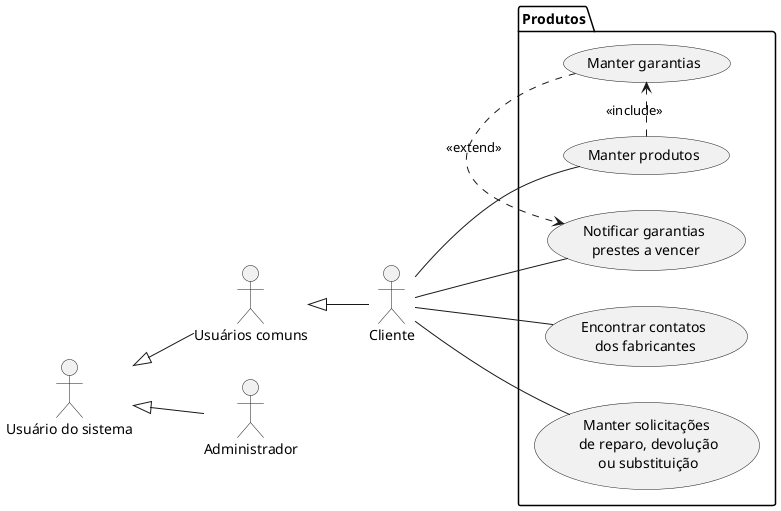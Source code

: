 
@startuml Produtos

left to right direction

' Atores
actor "Usuário do sistema" as user
actor "Usuários comuns" as common_user
actor Cliente as cli
actor Administrador as adm

' Relacionamentos
user <|-- common_user
common_user <|-- cli
user <|-- adm

package  "Produtos" {
    usecase "Manter produtos" as uc_manter_produtos
    usecase "Manter garantias" as uc_manter_garantias
    cli -- uc_manter_produtos
    uc_manter_produtos .> uc_manter_garantias: <<include>>

    usecase "Notificar garantias\n prestes a vencer" as uc_notificar_garantias
    cli -- uc_notificar_garantias
    uc_manter_garantias .> uc_notificar_garantias: <<extend>>

    usecase "Encontrar contatos\n dos fabricantes" as uc_encontrar_contatos
    cli -- uc_encontrar_contatos

    usecase "Manter solicitações\n de reparo, devolução\n ou substituição" as uc_manter_solicitacoes_reparo
    cli -- uc_manter_solicitacoes_reparo
}

@enduml